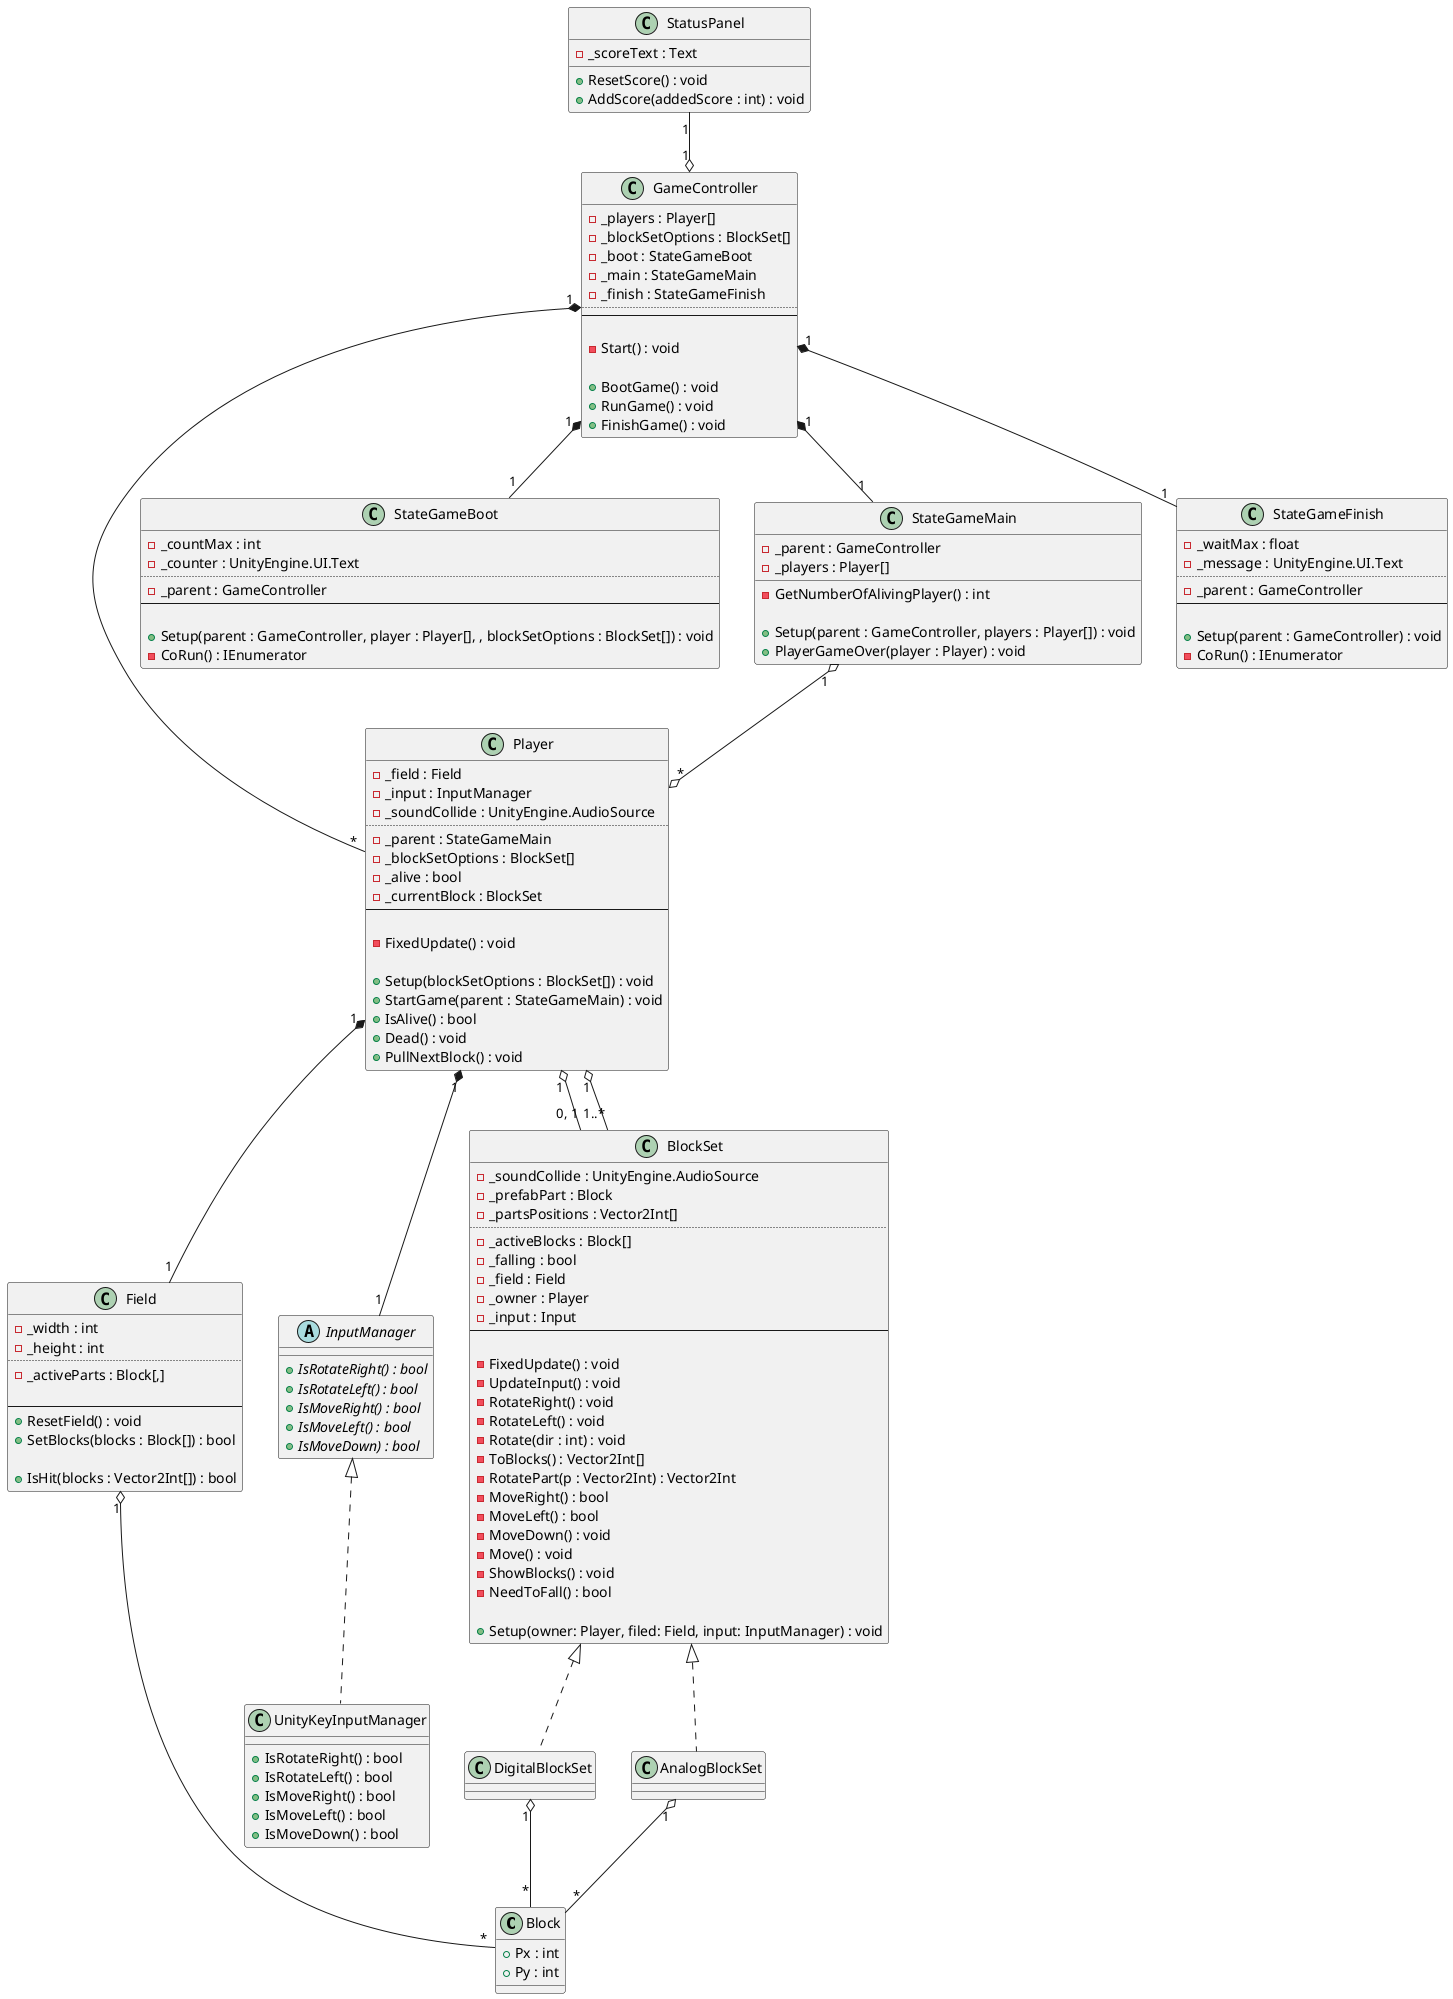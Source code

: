 @startuml

class Block
{
    + Px : int
    + Py : int
}

' フィールドの状態を管理する
class Field
{
    - _width : int
    - _height : int
    ..
    - _activeParts : Block[,]

    --
    + ResetField() : void
    ' @return ブロックが積みあがってしまったらtrue, そうでなければfalse を返す
    + SetBlocks(blocks : Block[]) : bool

    + IsHit(blocks : Vector2Int[]) : bool
}

' ゲームの進行を管理する
class GameController
{
    - _players : Player[]
    - _blockSetOptions : BlockSet[]
    - _boot : StateGameBoot
    - _main : StateGameMain
    - _finish : StateGameFinish
    ..
    --

    - Start() : void

    + BootGame() : void
    + RunGame() : void
    + FinishGame() : void
}

class Player
{
    - _field : Field
    - _input : InputManager
    - _soundCollide : UnityEngine.AudioSource
    ..
    - _parent : StateGameMain
    - _blockSetOptions : BlockSet[]
    - _alive : bool
    - _currentBlock : BlockSet
    --

    - FixedUpdate() : void

    + Setup(blockSetOptions : BlockSet[]) : void
    + StartGame(parent : StateGameMain) : void
    + IsAlive() : bool
    + Dead() : void
    + PullNextBlock() : void
}

class StateGameBoot
{
    - _countMax : int
    - _counter : UnityEngine.UI.Text
    ..
    - _parent : GameController
    --

    + Setup(parent : GameController, player : Player[], , blockSetOptions : BlockSet[]) : void
    - CoRun() : IEnumerator
}

class StateGameMain
{
    - _parent : GameController
    - _players : Player[]

    - GetNumberOfAlivingPlayer() : int

    + Setup(parent : GameController, players : Player[]) : void
    + PlayerGameOver(player : Player) : void
}

class StateGameFinish
{
    - _waitMax : float
    - _message : UnityEngine.UI.Text
    ..
    - _parent : GameController
    --

    + Setup(parent : GameController) : void
    - CoRun() : IEnumerator
}

abstract class InputManager
{
    + {abstract} IsRotateRight() : bool
    + {abstract} IsRotateLeft() : bool
    + {abstract} IsMoveRight() : bool
    + {abstract} IsMoveLeft() : bool
    + {abstract} IsMoveDown) : bool
}

class UnityKeyInputManager
{
    + IsRotateRight() : bool
    + IsRotateLeft() : bool
    + IsMoveRight() : bool
    + IsMoveLeft() : bool
    + IsMoveDown() : bool
}

' ブロックの状態を管理する
class BlockSet
{
    - _soundCollide : UnityEngine.AudioSource
    - _prefabPart : Block
    - _partsPositions : Vector2Int[]
    ..
    - _activeBlocks : Block[]
    - _falling : bool
    - _field : Field
    - _owner : Player
    - _input : Input
    --

    - FixedUpdate() : void
    - UpdateInput() : void
    - RotateRight() : void
    - RotateLeft() : void
    - Rotate(dir : int) : void
    - ToBlocks() : Vector2Int[]
    - RotatePart(p : Vector2Int) : Vector2Int
    ' @return 移動できる場合はtrue, 何かにぶつかって移動できない場合はfalse
    - MoveRight() : bool
    ' @return 移動できる場合はtrue, 何かにぶつかって移動できない場合はfalse
    - MoveLeft() : bool
    - MoveDown() : void
    - Move() : void
    - ShowBlocks() : void
    - NeedToFall() : bool

    + Setup(owner: Player, filed: Field, input: InputManager) : void
}


class StatusPanel
{
    - _scoreText : Text
 
    + ResetScore() : void
    + AddScore(addedScore : int) : void
}

Player "1" *-- "1" Field
Player "1" o-- "0, 1" BlockSet
Player "1" o-- "1..*" BlockSet
Player "1" *-- "1" InputManager

GameController "1" *-- "*" Player
GameController "1" *-- "1" StateGameBoot
GameController "1" *-- "1" StateGameMain
GameController "1" *-- "1" StateGameFinish

StateGameMain "1" o--o "*" Player

StatusPanel "1" --o "1" GameController

BlockSet <|.. DigitalBlockSet
BlockSet <|.. AnalogBlockSet

InputManager <|.. UnityKeyInputManager

Field "1" o-- "*" Block
DigitalBlockSet "1" o-- "*" Block
AnalogBlockSet "1" o-- "*" Block

@enduml